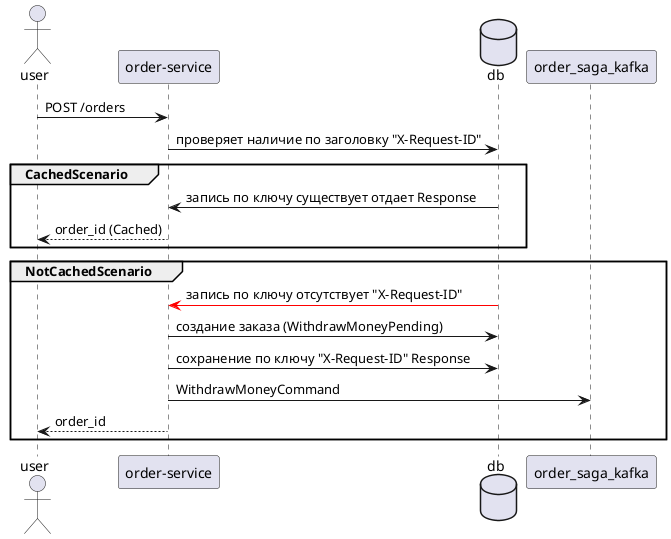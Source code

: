 @startuml
actor user as user

user -> "order-service" : POST /orders
database "db" as db
	"order-service" -> db : проверяет наличие по заголовку "X-Request-ID"
group CachedScenario
	db -> "order-service" : запись по ключу существует отдает Response
	"order-service" --> user : order_id (Cached)
end
group NotCachedScenario
	db -[#red]> "order-service"  : запись по ключу отсутствует "X-Request-ID"
	"order-service" -> db : создание заказа (WithdrawMoneyPending)
	"order-service" -> db : сохранение по ключу "X-Request-ID" Response
	"order-service" -> order_saga_kafka : WithdrawMoneyCommand
	"order-service" --> user : order_id
end
@enduml
